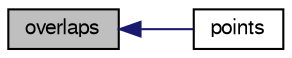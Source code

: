 digraph "overlaps"
{
  bgcolor="transparent";
  edge [fontname="FreeSans",fontsize="10",labelfontname="FreeSans",labelfontsize="10"];
  node [fontname="FreeSans",fontsize="10",shape=record];
  rankdir="LR";
  Node425 [label="overlaps",height=0.2,width=0.4,color="black", fillcolor="grey75", style="filled", fontcolor="black"];
  Node425 -> Node426 [dir="back",color="midnightblue",fontsize="10",style="solid",fontname="FreeSans"];
  Node426 [label="points",height=0.2,width=0.4,color="black",URL="$a25254.html#a7250c0b678d27efa1e0c3cf379827d92",tooltip="Get the points that define the surface. "];
}
